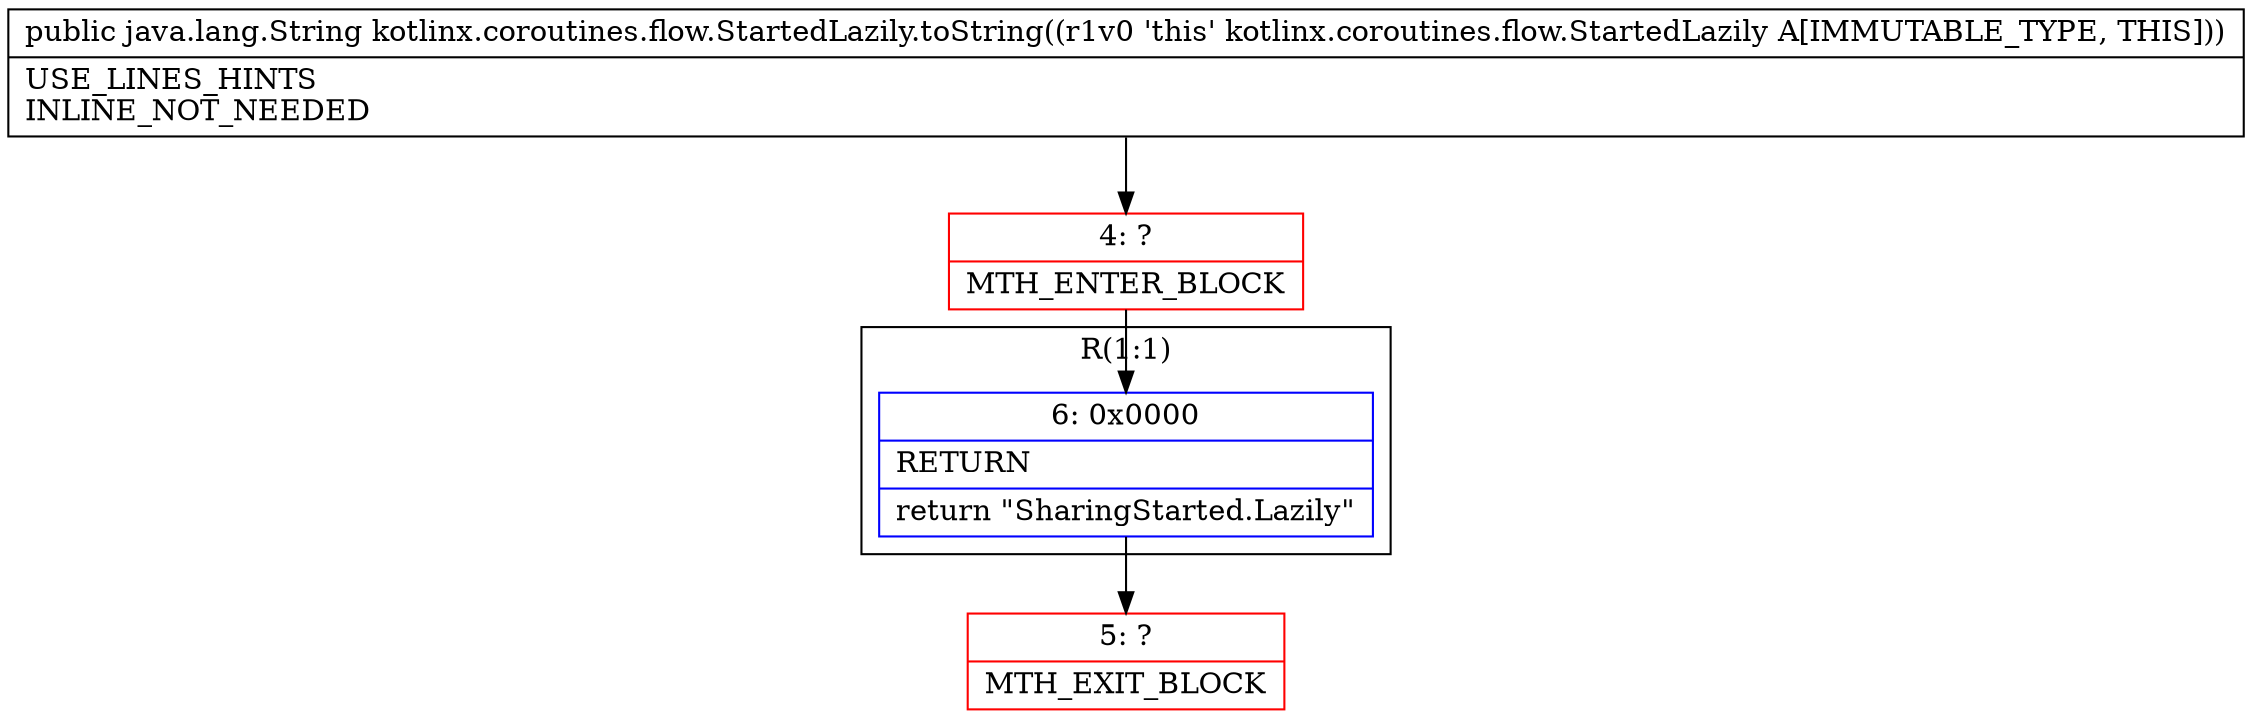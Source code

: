 digraph "CFG forkotlinx.coroutines.flow.StartedLazily.toString()Ljava\/lang\/String;" {
subgraph cluster_Region_348176171 {
label = "R(1:1)";
node [shape=record,color=blue];
Node_6 [shape=record,label="{6\:\ 0x0000|RETURN\l|return \"SharingStarted.Lazily\"\l}"];
}
Node_4 [shape=record,color=red,label="{4\:\ ?|MTH_ENTER_BLOCK\l}"];
Node_5 [shape=record,color=red,label="{5\:\ ?|MTH_EXIT_BLOCK\l}"];
MethodNode[shape=record,label="{public java.lang.String kotlinx.coroutines.flow.StartedLazily.toString((r1v0 'this' kotlinx.coroutines.flow.StartedLazily A[IMMUTABLE_TYPE, THIS]))  | USE_LINES_HINTS\lINLINE_NOT_NEEDED\l}"];
MethodNode -> Node_4;Node_6 -> Node_5;
Node_4 -> Node_6;
}

